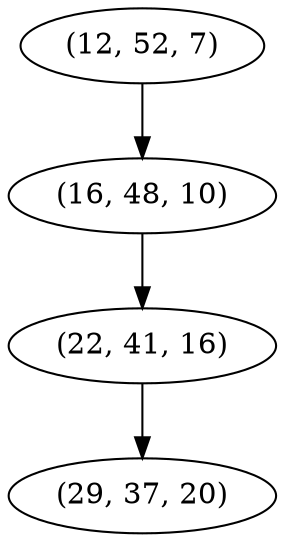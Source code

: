 digraph tree {
    "(12, 52, 7)";
    "(16, 48, 10)";
    "(22, 41, 16)";
    "(29, 37, 20)";
    "(12, 52, 7)" -> "(16, 48, 10)";
    "(16, 48, 10)" -> "(22, 41, 16)";
    "(22, 41, 16)" -> "(29, 37, 20)";
}
